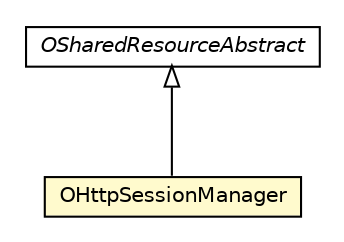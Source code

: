 #!/usr/local/bin/dot
#
# Class diagram 
# Generated by UMLGraph version R5_6-24-gf6e263 (http://www.umlgraph.org/)
#

digraph G {
	edge [fontname="Helvetica",fontsize=10,labelfontname="Helvetica",labelfontsize=10];
	node [fontname="Helvetica",fontsize=10,shape=plaintext];
	nodesep=0.25;
	ranksep=0.5;
	// com.orientechnologies.common.concur.resource.OSharedResourceAbstract
	c1965168 [label=<<table title="com.orientechnologies.common.concur.resource.OSharedResourceAbstract" border="0" cellborder="1" cellspacing="0" cellpadding="2" port="p" href="../../../../../common/concur/resource/OSharedResourceAbstract.html">
		<tr><td><table border="0" cellspacing="0" cellpadding="1">
<tr><td align="center" balign="center"><font face="Helvetica-Oblique"> OSharedResourceAbstract </font></td></tr>
		</table></td></tr>
		</table>>, URL="../../../../../common/concur/resource/OSharedResourceAbstract.html", fontname="Helvetica", fontcolor="black", fontsize=10.0];
	// com.orientechnologies.orient.server.network.protocol.http.OHttpSessionManager
	c1966785 [label=<<table title="com.orientechnologies.orient.server.network.protocol.http.OHttpSessionManager" border="0" cellborder="1" cellspacing="0" cellpadding="2" port="p" bgcolor="lemonChiffon" href="./OHttpSessionManager.html">
		<tr><td><table border="0" cellspacing="0" cellpadding="1">
<tr><td align="center" balign="center"> OHttpSessionManager </td></tr>
		</table></td></tr>
		</table>>, URL="./OHttpSessionManager.html", fontname="Helvetica", fontcolor="black", fontsize=10.0];
	//com.orientechnologies.orient.server.network.protocol.http.OHttpSessionManager extends com.orientechnologies.common.concur.resource.OSharedResourceAbstract
	c1965168:p -> c1966785:p [dir=back,arrowtail=empty];
}

